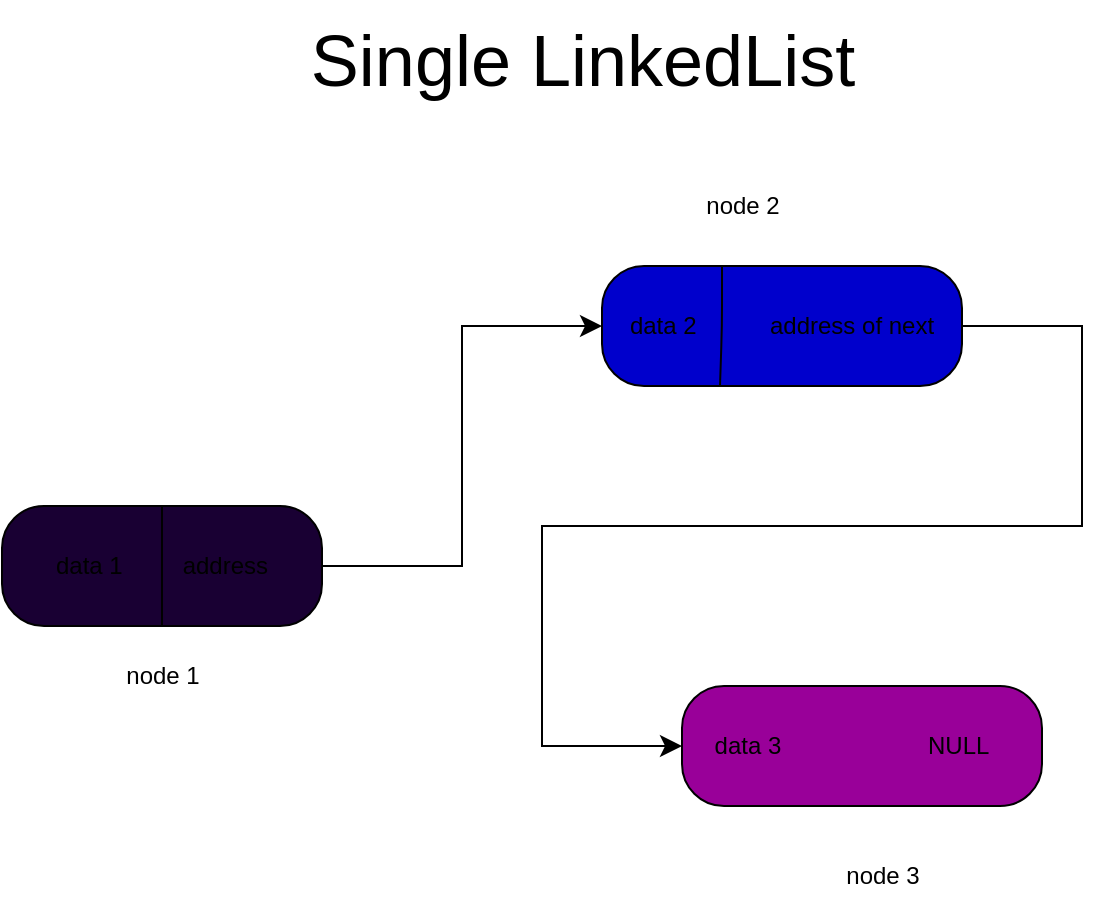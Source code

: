 <mxfile>
    <diagram id="_kCOBx-NuznwDHsG8FLZ" name="Page-1">
        <mxGraphModel dx="766" dy="456" grid="1" gridSize="10" guides="1" tooltips="1" connect="1" arrows="1" fold="1" page="1" pageScale="1" pageWidth="850" pageHeight="1100" math="0" shadow="0">
            <root>
                <mxCell id="0"/>
                <mxCell id="1" parent="0"/>
                <mxCell id="15" value="data 2&amp;nbsp; &amp;nbsp; &amp;nbsp; &amp;nbsp; &amp;nbsp; &amp;nbsp;address of next" style="rounded=1;whiteSpace=wrap;html=1;arcSize=35;fillColor=#0000CC;" parent="1" vertex="1">
                    <mxGeometry x="460" y="173" width="180" height="60" as="geometry"/>
                </mxCell>
                <mxCell id="16" value="" style="endArrow=none;html=1;" parent="1" edge="1">
                    <mxGeometry width="50" height="50" relative="1" as="geometry">
                        <mxPoint x="519" y="233" as="sourcePoint"/>
                        <mxPoint x="520" y="173" as="targetPoint"/>
                        <Array as="points">
                            <mxPoint x="520" y="203"/>
                        </Array>
                    </mxGeometry>
                </mxCell>
                <mxCell id="18" value="" style="endArrow=none;html=1;startArrow=none;" parent="1" source="17" edge="1">
                    <mxGeometry width="50" height="50" relative="1" as="geometry">
                        <mxPoint x="579" y="443" as="sourcePoint"/>
                        <mxPoint x="580" y="383" as="targetPoint"/>
                        <Array as="points"/>
                    </mxGeometry>
                </mxCell>
                <mxCell id="2" value="data 1&amp;nbsp; &amp;nbsp; &amp;nbsp; &amp;nbsp; &amp;nbsp;address" style="rounded=1;whiteSpace=wrap;html=1;arcSize=35;fillColor=#190033;" parent="1" vertex="1">
                    <mxGeometry x="160" y="293" width="160" height="60" as="geometry"/>
                </mxCell>
                <mxCell id="22" value="" style="endArrow=none;html=1;entryX=0.5;entryY=0;entryDx=0;entryDy=0;exitX=0.5;exitY=1;exitDx=0;exitDy=0;" parent="1" source="2" target="2" edge="1">
                    <mxGeometry width="50" height="50" relative="1" as="geometry">
                        <mxPoint x="430" y="373" as="sourcePoint"/>
                        <mxPoint x="480" y="323" as="targetPoint"/>
                        <Array as="points"/>
                    </mxGeometry>
                </mxCell>
                <mxCell id="24" value="" style="edgeStyle=elbowEdgeStyle;elbow=horizontal;endArrow=classic;html=1;curved=0;rounded=0;endSize=8;startSize=8;exitX=1;exitY=0.5;exitDx=0;exitDy=0;entryX=0;entryY=0.5;entryDx=0;entryDy=0;" parent="1" source="2" target="15" edge="1">
                    <mxGeometry width="50" height="50" relative="1" as="geometry">
                        <mxPoint x="430" y="373" as="sourcePoint"/>
                        <mxPoint x="480" y="323" as="targetPoint"/>
                    </mxGeometry>
                </mxCell>
                <mxCell id="25" value="" style="edgeStyle=segmentEdgeStyle;endArrow=classic;html=1;curved=0;rounded=0;endSize=8;startSize=8;entryX=0;entryY=0.5;entryDx=0;entryDy=0;exitX=1;exitY=0.5;exitDx=0;exitDy=0;" parent="1" source="15" target="17" edge="1">
                    <mxGeometry width="50" height="50" relative="1" as="geometry">
                        <mxPoint x="700" y="263" as="sourcePoint"/>
                        <mxPoint x="470" y="423" as="targetPoint"/>
                        <Array as="points">
                            <mxPoint x="700" y="203"/>
                            <mxPoint x="700" y="303"/>
                            <mxPoint x="430" y="303"/>
                            <mxPoint x="430" y="413"/>
                        </Array>
                    </mxGeometry>
                </mxCell>
                <mxCell id="26" value="node 1&lt;br&gt;" style="text;html=1;align=center;verticalAlign=middle;resizable=0;points=[];autosize=1;strokeColor=none;fillColor=none;" parent="1" vertex="1">
                    <mxGeometry x="210" y="363" width="60" height="30" as="geometry"/>
                </mxCell>
                <mxCell id="32" value="node 2" style="text;html=1;align=center;verticalAlign=middle;resizable=0;points=[];autosize=1;strokeColor=none;fillColor=none;" parent="1" vertex="1">
                    <mxGeometry x="500" y="128" width="60" height="30" as="geometry"/>
                </mxCell>
                <mxCell id="33" value="node 3&lt;br&gt;" style="text;html=1;align=center;verticalAlign=middle;resizable=0;points=[];autosize=1;strokeColor=none;fillColor=none;" parent="1" vertex="1">
                    <mxGeometry x="570" y="463" width="60" height="30" as="geometry"/>
                </mxCell>
                <mxCell id="34" value="&lt;font style=&quot;font-size: 36px;&quot;&gt;Single LinkedList&lt;/font&gt;" style="text;html=1;align=center;verticalAlign=middle;resizable=0;points=[];autosize=1;strokeColor=none;fillColor=none;" parent="1" vertex="1">
                    <mxGeometry x="300" y="40" width="300" height="60" as="geometry"/>
                </mxCell>
                <mxCell id="38" value="" style="endArrow=none;html=1;" parent="1" target="17" edge="1">
                    <mxGeometry width="50" height="50" relative="1" as="geometry">
                        <mxPoint x="579" y="443" as="sourcePoint"/>
                        <mxPoint x="580" y="383" as="targetPoint"/>
                        <Array as="points">
                            <mxPoint x="580" y="413"/>
                        </Array>
                    </mxGeometry>
                </mxCell>
                <mxCell id="17" value="data 3&amp;nbsp; &amp;nbsp; &amp;nbsp; &amp;nbsp; &amp;nbsp; &amp;nbsp; &amp;nbsp; &amp;nbsp; &amp;nbsp; &amp;nbsp; &amp;nbsp; NULL&amp;nbsp; &amp;nbsp;" style="rounded=1;whiteSpace=wrap;html=1;arcSize=35;fillColor=#990099;" parent="1" vertex="1">
                    <mxGeometry x="500" y="383" width="180" height="60" as="geometry"/>
                </mxCell>
            </root>
        </mxGraphModel>
    </diagram>
</mxfile>